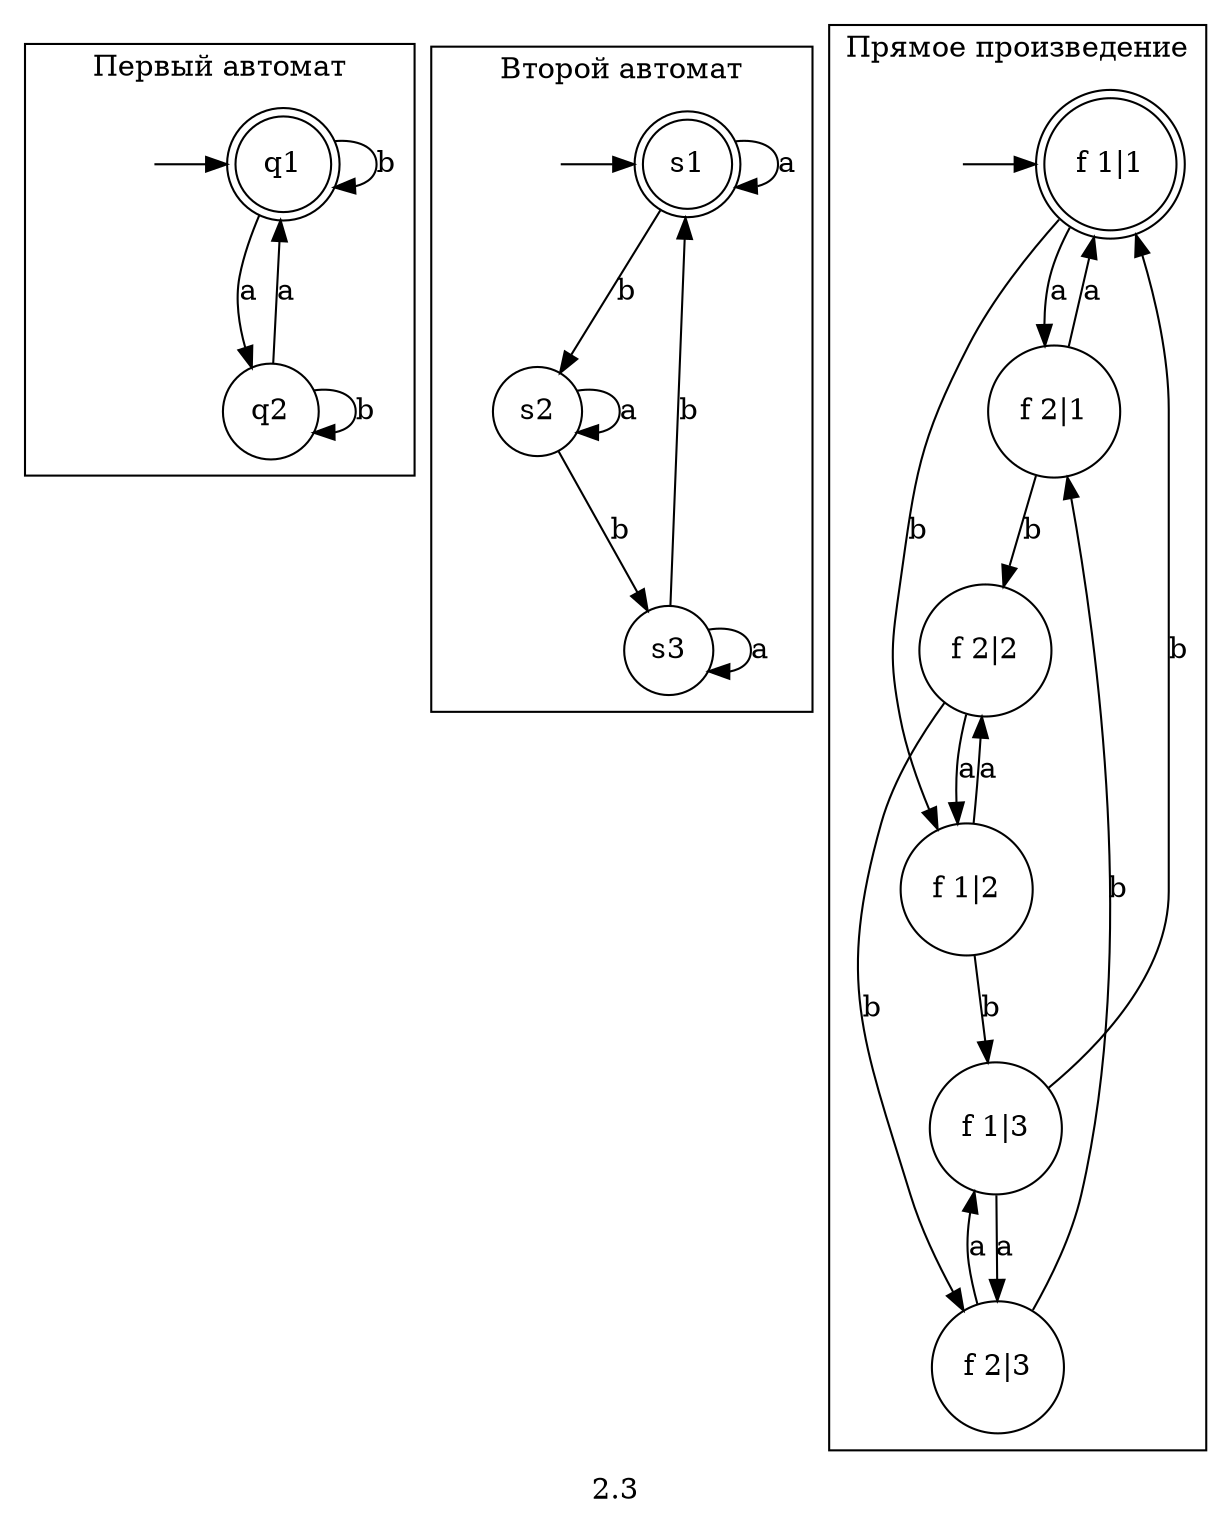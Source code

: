 digraph name {
    label = "2.3";
    node [shape=circle]
    //1
    subgraph cluster_Q {
        label="Первый автомат"
        { rank=same; qstart q1};

        qstart [label="", shape = none]
        qstart->q1
        q1->q2  [label="a"]
        q2->q1  [label="a"]

        q1->q1  [label="b"]
        q2->q2  [label="b"]
        q1[shape=doublecircle]
        
    }

    //2
    subgraph cluster_S  {
        label="Второй автомат"
        { rank=same; sstart s1};


        sstart  [label="", shape = none]
        sstart->s1
        s1->s2  [label="b"]
        s2->s3  [label="b"]
        s3->s1  [label="b"]

        s1->s1  [label="a"]
        s2->s2  [label="a"]
        s3->s3  [label="a"]
        s1[shape=doublecircle]
    }

    subgraph cluster_QS {
        label="Прямое произведение"
        { rank=same; start  "f 1|1"};


        start  [label="", shape = none]
        start ->  "f 1|1"

        "f 1|1" -> "f 2|1" [label="a"]
        "f 1|2" -> "f 2|2" [label="a"]
        "f 1|3" -> "f 2|3" [label="a"]
        "f 2|1" -> "f 1|1" [label="a"]
        "f 2|2" -> "f 1|2" [label="a"]
        "f 2|3" -> "f 1|3" [label="a"]

        "f 1|1" -> "f 1|2" [label="b"]
        "f 1|2" -> "f 1|3" [label="b"]
        "f 1|3" -> "f 1|1" [label="b"]
        "f 2|1" -> "f 2|2" [label="b"]
        "f 2|2" -> "f 2|3" [label="b"]
        "f 2|3" -> "f 2|1" [label="b"]


        "f 1|1"[shape=doublecircle]
    }

}